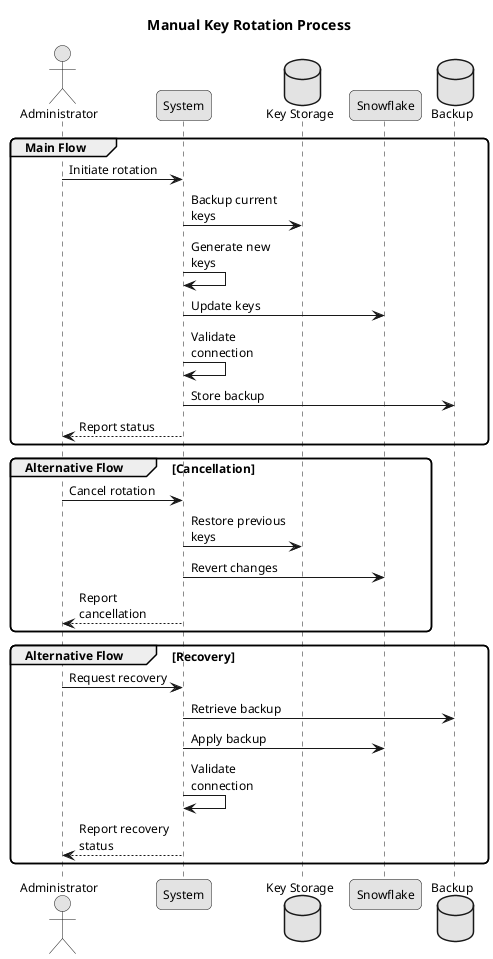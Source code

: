 @startuml
skinparam monochrome true
skinparam shadowing false
skinparam defaultFontName Arial
skinparam defaultFontSize 12
skinparam roundCorner 10
skinparam maxMessageSize 100

actor "Administrator" as admin
participant "System" as system
database "Key Storage" as storage
participant "Snowflake" as snowflake
database "Backup" as backup

title Manual Key Rotation Process

group Main Flow
    admin -> system: Initiate rotation
    system -> storage: Backup current keys
    system -> system: Generate new keys
    system -> snowflake: Update keys
    system -> system: Validate connection
    system -> backup: Store backup
    system --> admin: Report status
end

group Alternative Flow [Cancellation]
    admin -> system: Cancel rotation
    system -> storage: Restore previous keys
    system -> snowflake: Revert changes
    system --> admin: Report cancellation
end

group Alternative Flow [Recovery]
    admin -> system: Request recovery
    system -> backup: Retrieve backup
    system -> snowflake: Apply backup
    system -> system: Validate connection
    system --> admin: Report recovery status
end

@enduml 